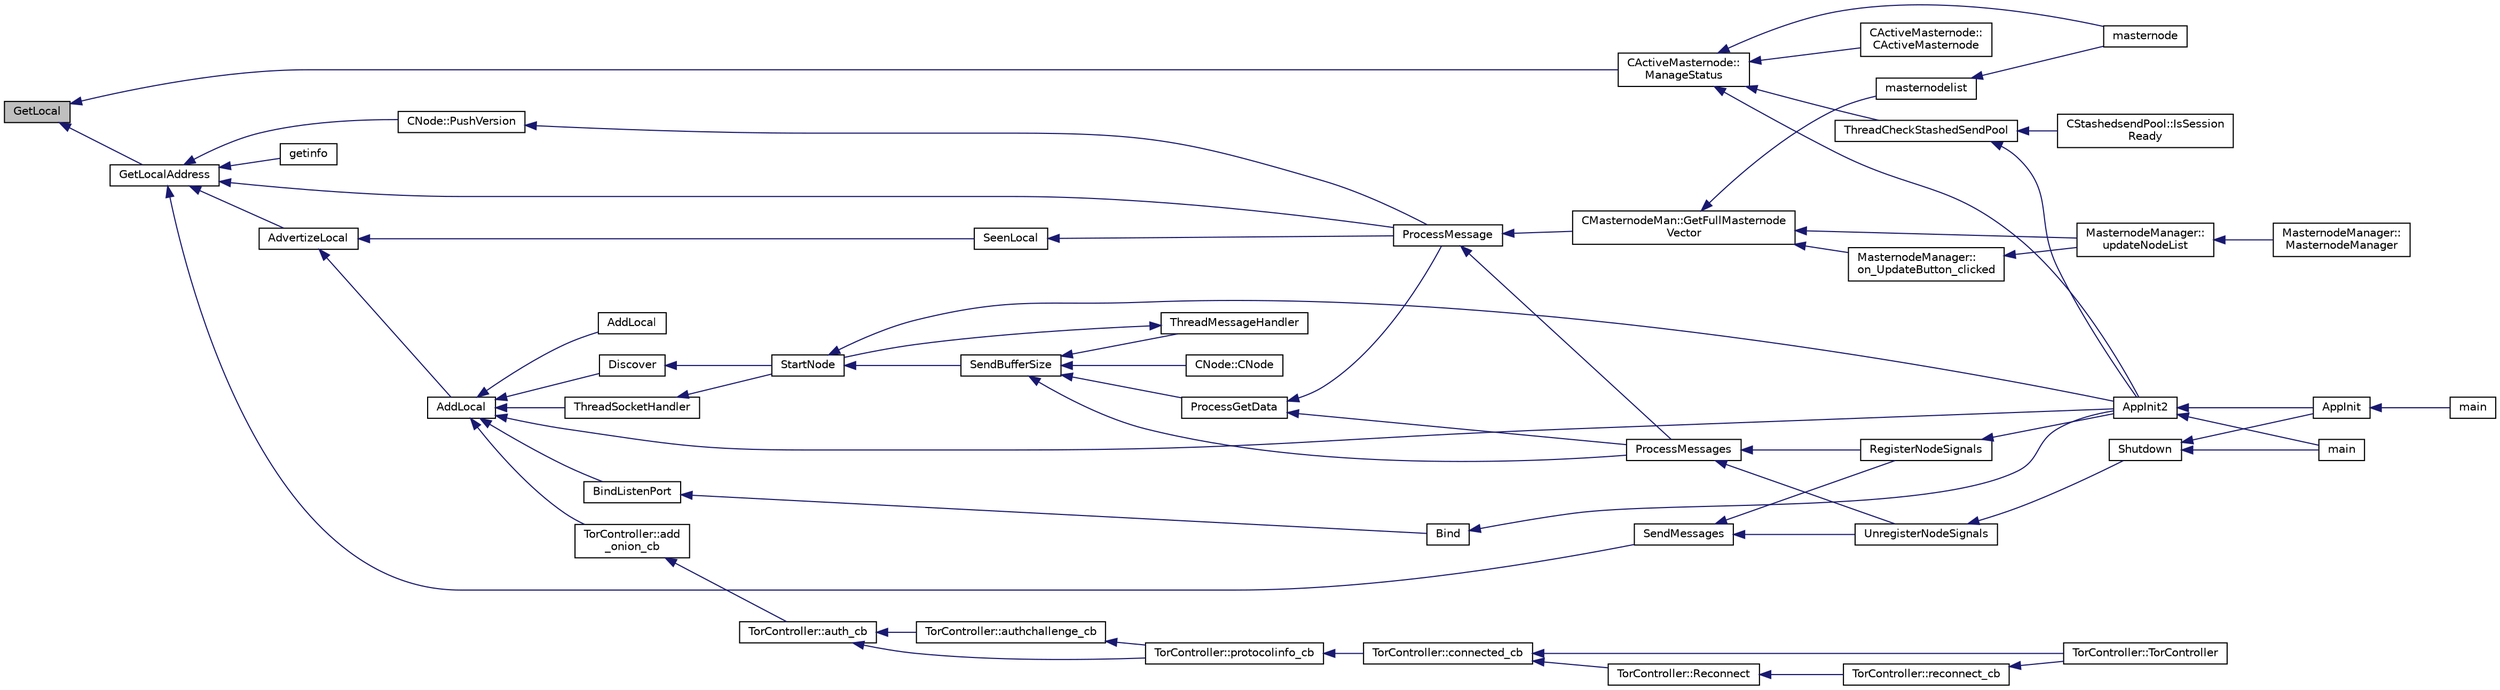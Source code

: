 digraph "GetLocal"
{
  edge [fontname="Helvetica",fontsize="10",labelfontname="Helvetica",labelfontsize="10"];
  node [fontname="Helvetica",fontsize="10",shape=record];
  rankdir="LR";
  Node418 [label="GetLocal",height=0.2,width=0.4,color="black", fillcolor="grey75", style="filled", fontcolor="black"];
  Node418 -> Node419 [dir="back",color="midnightblue",fontsize="10",style="solid",fontname="Helvetica"];
  Node419 [label="CActiveMasternode::\lManageStatus",height=0.2,width=0.4,color="black", fillcolor="white", style="filled",URL="$d9/d29/class_c_active_masternode.html#a8004b3b2100da7dcfedbd1e959633e51"];
  Node419 -> Node420 [dir="back",color="midnightblue",fontsize="10",style="solid",fontname="Helvetica"];
  Node420 [label="CActiveMasternode::\lCActiveMasternode",height=0.2,width=0.4,color="black", fillcolor="white", style="filled",URL="$d9/d29/class_c_active_masternode.html#a7ffb946d1b2aad0054d3b3efce8c0543"];
  Node419 -> Node421 [dir="back",color="midnightblue",fontsize="10",style="solid",fontname="Helvetica"];
  Node421 [label="AppInit2",height=0.2,width=0.4,color="black", fillcolor="white", style="filled",URL="$d8/dc0/init_8h.html#a1a4c1bfbf6ba1db77e988b89b9cadfd3",tooltip="Initialize ion. "];
  Node421 -> Node422 [dir="back",color="midnightblue",fontsize="10",style="solid",fontname="Helvetica"];
  Node422 [label="AppInit",height=0.2,width=0.4,color="black", fillcolor="white", style="filled",URL="$d4/d35/iond_8cpp.html#ac59316b767e6984e1285f0531275286b"];
  Node422 -> Node423 [dir="back",color="midnightblue",fontsize="10",style="solid",fontname="Helvetica"];
  Node423 [label="main",height=0.2,width=0.4,color="black", fillcolor="white", style="filled",URL="$d4/d35/iond_8cpp.html#a0ddf1224851353fc92bfbff6f499fa97"];
  Node421 -> Node424 [dir="back",color="midnightblue",fontsize="10",style="solid",fontname="Helvetica"];
  Node424 [label="main",height=0.2,width=0.4,color="black", fillcolor="white", style="filled",URL="$d5/d2d/ion_8cpp.html#a0ddf1224851353fc92bfbff6f499fa97"];
  Node419 -> Node425 [dir="back",color="midnightblue",fontsize="10",style="solid",fontname="Helvetica"];
  Node425 [label="masternode",height=0.2,width=0.4,color="black", fillcolor="white", style="filled",URL="$d5/d6b/rpcstashedsend_8cpp.html#a30609e443aeb47c29ed0878d16b1b5e1"];
  Node419 -> Node426 [dir="back",color="midnightblue",fontsize="10",style="solid",fontname="Helvetica"];
  Node426 [label="ThreadCheckStashedSendPool",height=0.2,width=0.4,color="black", fillcolor="white", style="filled",URL="$d9/dbc/stashedsend_8h.html#ab583ddc86effded8432ea5387f77d883"];
  Node426 -> Node421 [dir="back",color="midnightblue",fontsize="10",style="solid",fontname="Helvetica"];
  Node426 -> Node427 [dir="back",color="midnightblue",fontsize="10",style="solid",fontname="Helvetica"];
  Node427 [label="CStashedsendPool::IsSession\lReady",height=0.2,width=0.4,color="black", fillcolor="white", style="filled",URL="$dd/d8a/class_c_stashedsend_pool.html#acb903e97bacd0ecf2f1c3c0d82e6641c",tooltip="Do we have enough users to take entries? "];
  Node418 -> Node428 [dir="back",color="midnightblue",fontsize="10",style="solid",fontname="Helvetica"];
  Node428 [label="GetLocalAddress",height=0.2,width=0.4,color="black", fillcolor="white", style="filled",URL="$d7/d97/net_8h.html#af0cb3bbd4d42cac8723e22004ffb43af"];
  Node428 -> Node429 [dir="back",color="midnightblue",fontsize="10",style="solid",fontname="Helvetica"];
  Node429 [label="ProcessMessage",height=0.2,width=0.4,color="black", fillcolor="white", style="filled",URL="$df/d0a/main_8cpp.html#a8ba92b1a4bce3c835e887a9073d17d8e"];
  Node429 -> Node430 [dir="back",color="midnightblue",fontsize="10",style="solid",fontname="Helvetica"];
  Node430 [label="ProcessMessages",height=0.2,width=0.4,color="black", fillcolor="white", style="filled",URL="$d4/dbf/main_8h.html#a196f9318f02448b85b28d612698934fd"];
  Node430 -> Node431 [dir="back",color="midnightblue",fontsize="10",style="solid",fontname="Helvetica"];
  Node431 [label="RegisterNodeSignals",height=0.2,width=0.4,color="black", fillcolor="white", style="filled",URL="$d4/dbf/main_8h.html#ab02615ff65f91d69f8d786ec900baa8a",tooltip="Register with a network node to receive its signals. "];
  Node431 -> Node421 [dir="back",color="midnightblue",fontsize="10",style="solid",fontname="Helvetica"];
  Node430 -> Node432 [dir="back",color="midnightblue",fontsize="10",style="solid",fontname="Helvetica"];
  Node432 [label="UnregisterNodeSignals",height=0.2,width=0.4,color="black", fillcolor="white", style="filled",URL="$d4/dbf/main_8h.html#a3ef0cc6e9d9d6435ee2a5569244d6ebd",tooltip="Unregister a network node. "];
  Node432 -> Node433 [dir="back",color="midnightblue",fontsize="10",style="solid",fontname="Helvetica"];
  Node433 [label="Shutdown",height=0.2,width=0.4,color="black", fillcolor="white", style="filled",URL="$d8/dc0/init_8h.html#ac5f038c2b480cf9ef5e19e3eba8dbaf9"];
  Node433 -> Node422 [dir="back",color="midnightblue",fontsize="10",style="solid",fontname="Helvetica"];
  Node433 -> Node424 [dir="back",color="midnightblue",fontsize="10",style="solid",fontname="Helvetica"];
  Node429 -> Node434 [dir="back",color="midnightblue",fontsize="10",style="solid",fontname="Helvetica"];
  Node434 [label="CMasternodeMan::GetFullMasternode\lVector",height=0.2,width=0.4,color="black", fillcolor="white", style="filled",URL="$dc/d6b/class_c_masternode_man.html#ab39e213a7601e1bef2eba1d5d63206f5"];
  Node434 -> Node435 [dir="back",color="midnightblue",fontsize="10",style="solid",fontname="Helvetica"];
  Node435 [label="MasternodeManager::\lupdateNodeList",height=0.2,width=0.4,color="black", fillcolor="white", style="filled",URL="$d9/d70/class_masternode_manager.html#a5485a8bd6ccf673027165cc1207dfae9"];
  Node435 -> Node436 [dir="back",color="midnightblue",fontsize="10",style="solid",fontname="Helvetica"];
  Node436 [label="MasternodeManager::\lMasternodeManager",height=0.2,width=0.4,color="black", fillcolor="white", style="filled",URL="$d9/d70/class_masternode_manager.html#ad18cb99065e056e6b791e2356de826bf"];
  Node434 -> Node437 [dir="back",color="midnightblue",fontsize="10",style="solid",fontname="Helvetica"];
  Node437 [label="MasternodeManager::\lon_UpdateButton_clicked",height=0.2,width=0.4,color="black", fillcolor="white", style="filled",URL="$d9/d70/class_masternode_manager.html#ae8d07b4d869e3eb09fe1be445eff0430"];
  Node437 -> Node435 [dir="back",color="midnightblue",fontsize="10",style="solid",fontname="Helvetica"];
  Node434 -> Node438 [dir="back",color="midnightblue",fontsize="10",style="solid",fontname="Helvetica"];
  Node438 [label="masternodelist",height=0.2,width=0.4,color="black", fillcolor="white", style="filled",URL="$d5/d6b/rpcstashedsend_8cpp.html#a3a7ed7e37f21eb2912afc6e776f7236c"];
  Node438 -> Node425 [dir="back",color="midnightblue",fontsize="10",style="solid",fontname="Helvetica"];
  Node428 -> Node439 [dir="back",color="midnightblue",fontsize="10",style="solid",fontname="Helvetica"];
  Node439 [label="SendMessages",height=0.2,width=0.4,color="black", fillcolor="white", style="filled",URL="$d4/dbf/main_8h.html#a711a5bdb30c9c9bbdc83011b1cbbe2f3"];
  Node439 -> Node431 [dir="back",color="midnightblue",fontsize="10",style="solid",fontname="Helvetica"];
  Node439 -> Node432 [dir="back",color="midnightblue",fontsize="10",style="solid",fontname="Helvetica"];
  Node428 -> Node440 [dir="back",color="midnightblue",fontsize="10",style="solid",fontname="Helvetica"];
  Node440 [label="AdvertizeLocal",height=0.2,width=0.4,color="black", fillcolor="white", style="filled",URL="$dd/d84/net_8cpp.html#a11932bbb34fc72238e9069c6e5363108"];
  Node440 -> Node441 [dir="back",color="midnightblue",fontsize="10",style="solid",fontname="Helvetica"];
  Node441 [label="AddLocal",height=0.2,width=0.4,color="black", fillcolor="white", style="filled",URL="$d7/d97/net_8h.html#a337d6af198a6b0d75f830e56da9b91e9"];
  Node441 -> Node421 [dir="back",color="midnightblue",fontsize="10",style="solid",fontname="Helvetica"];
  Node441 -> Node442 [dir="back",color="midnightblue",fontsize="10",style="solid",fontname="Helvetica"];
  Node442 [label="AddLocal",height=0.2,width=0.4,color="black", fillcolor="white", style="filled",URL="$d7/d97/net_8h.html#abda4e8f87772f9a9d9d8f52a93791ffc"];
  Node441 -> Node443 [dir="back",color="midnightblue",fontsize="10",style="solid",fontname="Helvetica"];
  Node443 [label="ThreadSocketHandler",height=0.2,width=0.4,color="black", fillcolor="white", style="filled",URL="$dd/d84/net_8cpp.html#aa1111c12121e039bbd8eedb556e4514a"];
  Node443 -> Node444 [dir="back",color="midnightblue",fontsize="10",style="solid",fontname="Helvetica"];
  Node444 [label="StartNode",height=0.2,width=0.4,color="black", fillcolor="white", style="filled",URL="$d7/d97/net_8h.html#a9396d8054e8f74959e9391871aaddde0"];
  Node444 -> Node421 [dir="back",color="midnightblue",fontsize="10",style="solid",fontname="Helvetica"];
  Node444 -> Node445 [dir="back",color="midnightblue",fontsize="10",style="solid",fontname="Helvetica"];
  Node445 [label="SendBufferSize",height=0.2,width=0.4,color="black", fillcolor="white", style="filled",URL="$d7/d97/net_8h.html#a13f289d6233bd32b78a38793f76bdccb"];
  Node445 -> Node446 [dir="back",color="midnightblue",fontsize="10",style="solid",fontname="Helvetica"];
  Node446 [label="ProcessGetData",height=0.2,width=0.4,color="black", fillcolor="white", style="filled",URL="$df/d0a/main_8cpp.html#a3be415b83ecfe1f4215e0bd28c3b1eec"];
  Node446 -> Node429 [dir="back",color="midnightblue",fontsize="10",style="solid",fontname="Helvetica"];
  Node446 -> Node430 [dir="back",color="midnightblue",fontsize="10",style="solid",fontname="Helvetica"];
  Node445 -> Node430 [dir="back",color="midnightblue",fontsize="10",style="solid",fontname="Helvetica"];
  Node445 -> Node447 [dir="back",color="midnightblue",fontsize="10",style="solid",fontname="Helvetica"];
  Node447 [label="ThreadMessageHandler",height=0.2,width=0.4,color="black", fillcolor="white", style="filled",URL="$dd/d84/net_8cpp.html#a379b0d3521bdd62ac296f219d70c4e30"];
  Node447 -> Node444 [dir="back",color="midnightblue",fontsize="10",style="solid",fontname="Helvetica"];
  Node445 -> Node448 [dir="back",color="midnightblue",fontsize="10",style="solid",fontname="Helvetica"];
  Node448 [label="CNode::CNode",height=0.2,width=0.4,color="black", fillcolor="white", style="filled",URL="$d1/d64/class_c_node.html#a51556705550511146245b9fb2fec09c1"];
  Node441 -> Node449 [dir="back",color="midnightblue",fontsize="10",style="solid",fontname="Helvetica"];
  Node449 [label="BindListenPort",height=0.2,width=0.4,color="black", fillcolor="white", style="filled",URL="$dd/d84/net_8cpp.html#a0c8010ad96acff7cca6aca684ec42b71"];
  Node449 -> Node450 [dir="back",color="midnightblue",fontsize="10",style="solid",fontname="Helvetica"];
  Node450 [label="Bind",height=0.2,width=0.4,color="black", fillcolor="white", style="filled",URL="$d0/dc9/init_8cpp.html#a9a9b0573392f737da5951ceef838bb49"];
  Node450 -> Node421 [dir="back",color="midnightblue",fontsize="10",style="solid",fontname="Helvetica"];
  Node441 -> Node451 [dir="back",color="midnightblue",fontsize="10",style="solid",fontname="Helvetica"];
  Node451 [label="Discover",height=0.2,width=0.4,color="black", fillcolor="white", style="filled",URL="$dd/d84/net_8cpp.html#a048eb0919e57aa88134e1afad7ee1ecb"];
  Node451 -> Node444 [dir="back",color="midnightblue",fontsize="10",style="solid",fontname="Helvetica"];
  Node441 -> Node452 [dir="back",color="midnightblue",fontsize="10",style="solid",fontname="Helvetica"];
  Node452 [label="TorController::add\l_onion_cb",height=0.2,width=0.4,color="black", fillcolor="white", style="filled",URL="$da/dd9/class_tor_controller.html#a78b762c14a006b2f509261a95963ff67",tooltip="Callback for ADD_ONION result. "];
  Node452 -> Node453 [dir="back",color="midnightblue",fontsize="10",style="solid",fontname="Helvetica"];
  Node453 [label="TorController::auth_cb",height=0.2,width=0.4,color="black", fillcolor="white", style="filled",URL="$da/dd9/class_tor_controller.html#ae36bc33cb3088384517c68f71e9944ce",tooltip="Callback for AUTHENTICATE result. "];
  Node453 -> Node454 [dir="back",color="midnightblue",fontsize="10",style="solid",fontname="Helvetica"];
  Node454 [label="TorController::authchallenge_cb",height=0.2,width=0.4,color="black", fillcolor="white", style="filled",URL="$da/dd9/class_tor_controller.html#a86f1396b9f242183ffe777e0951eb997",tooltip="Callback for AUTHCHALLENGE result. "];
  Node454 -> Node455 [dir="back",color="midnightblue",fontsize="10",style="solid",fontname="Helvetica"];
  Node455 [label="TorController::protocolinfo_cb",height=0.2,width=0.4,color="black", fillcolor="white", style="filled",URL="$da/dd9/class_tor_controller.html#aee36fcd1cd60d7f4eb007d909894b1c3",tooltip="Callback for PROTOCOLINFO result. "];
  Node455 -> Node456 [dir="back",color="midnightblue",fontsize="10",style="solid",fontname="Helvetica"];
  Node456 [label="TorController::connected_cb",height=0.2,width=0.4,color="black", fillcolor="white", style="filled",URL="$da/dd9/class_tor_controller.html#a59d56a1525a08235b07dd9eadbae0d1f",tooltip="Callback after successful connection. "];
  Node456 -> Node457 [dir="back",color="midnightblue",fontsize="10",style="solid",fontname="Helvetica"];
  Node457 [label="TorController::TorController",height=0.2,width=0.4,color="black", fillcolor="white", style="filled",URL="$da/dd9/class_tor_controller.html#ab38d90df15a9e3f2c6e1f4f24073a64e"];
  Node456 -> Node458 [dir="back",color="midnightblue",fontsize="10",style="solid",fontname="Helvetica"];
  Node458 [label="TorController::Reconnect",height=0.2,width=0.4,color="black", fillcolor="white", style="filled",URL="$da/dd9/class_tor_controller.html#ae5d4304836fce79574ec540c5ada8269",tooltip="Reconnect, after getting disconnected. "];
  Node458 -> Node459 [dir="back",color="midnightblue",fontsize="10",style="solid",fontname="Helvetica"];
  Node459 [label="TorController::reconnect_cb",height=0.2,width=0.4,color="black", fillcolor="white", style="filled",URL="$da/dd9/class_tor_controller.html#a2fa9614b4fa0e24c57f443b3c56f835c",tooltip="Callback for reconnect timer. "];
  Node459 -> Node457 [dir="back",color="midnightblue",fontsize="10",style="solid",fontname="Helvetica"];
  Node453 -> Node455 [dir="back",color="midnightblue",fontsize="10",style="solid",fontname="Helvetica"];
  Node440 -> Node460 [dir="back",color="midnightblue",fontsize="10",style="solid",fontname="Helvetica"];
  Node460 [label="SeenLocal",height=0.2,width=0.4,color="black", fillcolor="white", style="filled",URL="$d7/d97/net_8h.html#af7487aacfc9d708b3db40c255ec070a8",tooltip="vote for a local address "];
  Node460 -> Node429 [dir="back",color="midnightblue",fontsize="10",style="solid",fontname="Helvetica"];
  Node428 -> Node461 [dir="back",color="midnightblue",fontsize="10",style="solid",fontname="Helvetica"];
  Node461 [label="CNode::PushVersion",height=0.2,width=0.4,color="black", fillcolor="white", style="filled",URL="$d1/d64/class_c_node.html#a4dbfe4f6c1fd162aaa905e4bd201d536"];
  Node461 -> Node429 [dir="back",color="midnightblue",fontsize="10",style="solid",fontname="Helvetica"];
  Node428 -> Node462 [dir="back",color="midnightblue",fontsize="10",style="solid",fontname="Helvetica"];
  Node462 [label="getinfo",height=0.2,width=0.4,color="black", fillcolor="white", style="filled",URL="$db/d48/rpcmisc_8cpp.html#a70335b93783d51e48d276a1e08bd721a"];
}
